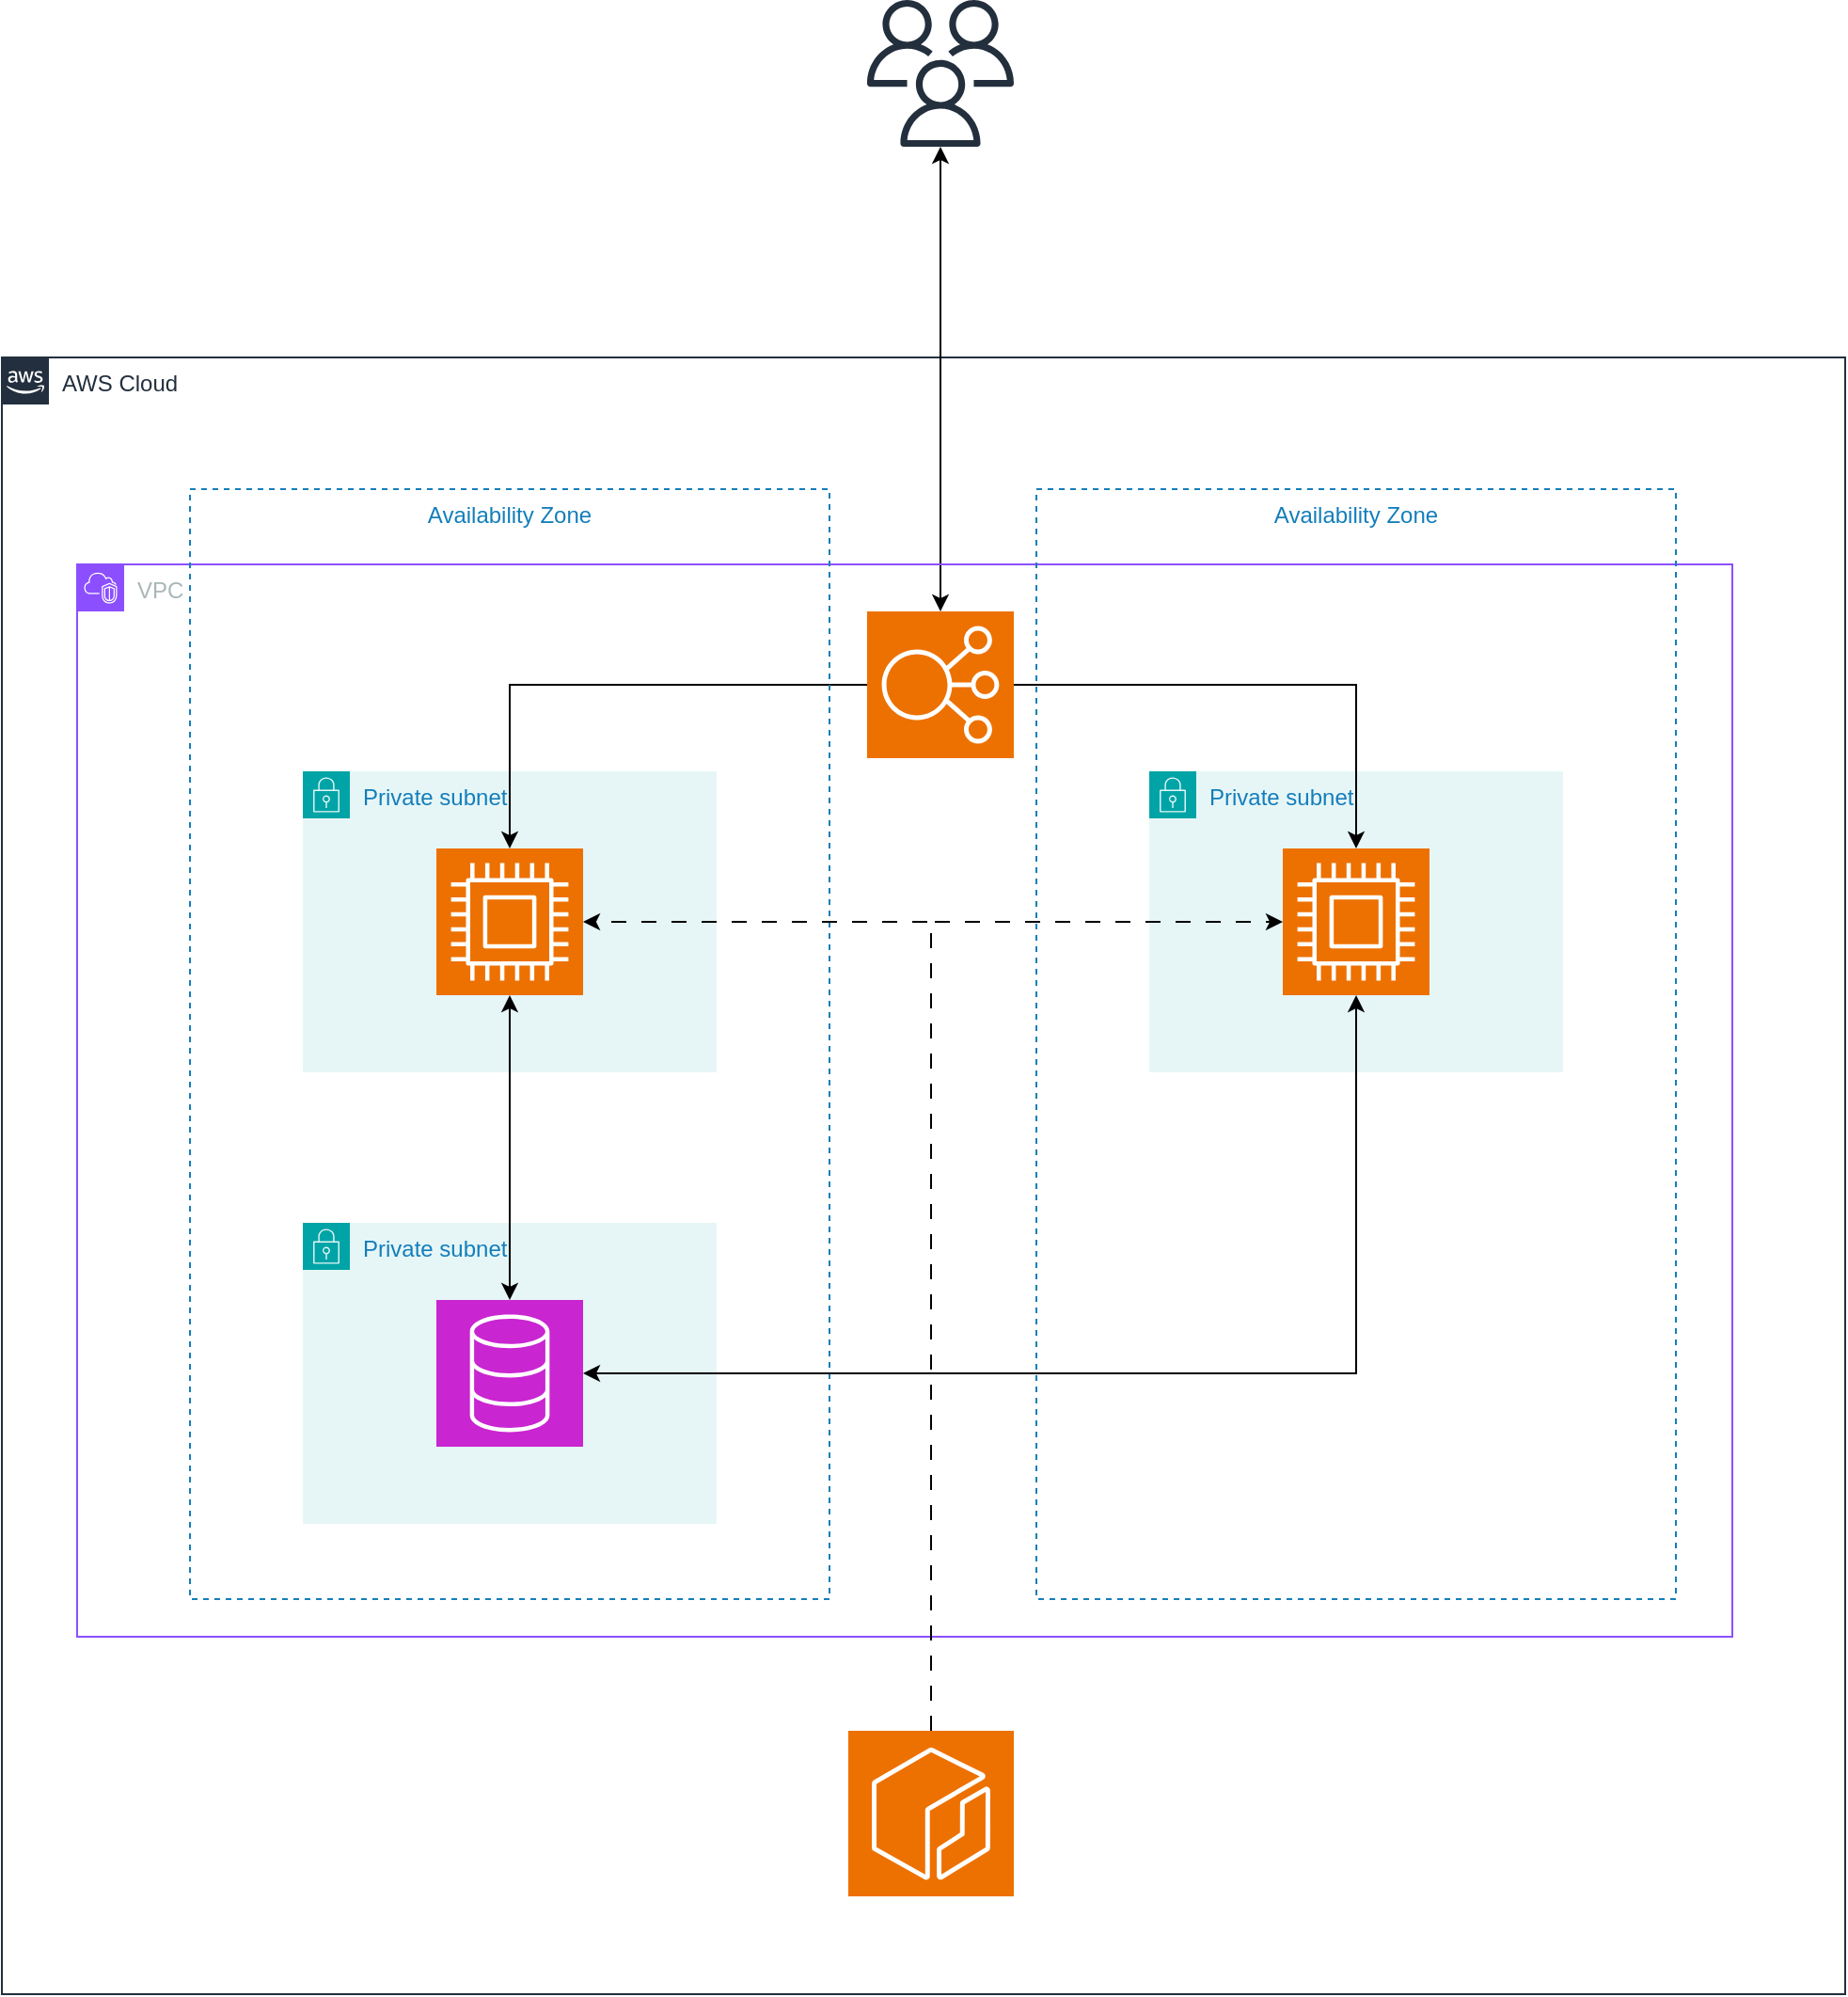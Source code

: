 <mxfile version="24.7.5">
  <diagram id="Ht1M8jgEwFfnCIfOTk4-" name="Page-1">
    <mxGraphModel dx="2206" dy="1209" grid="0" gridSize="10" guides="1" tooltips="1" connect="1" arrows="1" fold="1" page="0" pageScale="1" pageWidth="827" pageHeight="1169" math="0" shadow="0">
      <root>
        <mxCell id="0" />
        <mxCell id="1" parent="0" />
        <mxCell id="iNy0MGF9wHoUnFW01bu_-1" value="AWS Cloud" style="points=[[0,0],[0.25,0],[0.5,0],[0.75,0],[1,0],[1,0.25],[1,0.5],[1,0.75],[1,1],[0.75,1],[0.5,1],[0.25,1],[0,1],[0,0.75],[0,0.5],[0,0.25]];outlineConnect=0;gradientColor=none;html=1;whiteSpace=wrap;fontSize=12;fontStyle=0;container=0;pointerEvents=0;collapsible=0;recursiveResize=0;shape=mxgraph.aws4.group;grIcon=mxgraph.aws4.group_aws_cloud_alt;strokeColor=#232F3E;fillColor=none;verticalAlign=top;align=left;spacingLeft=30;fontColor=#232F3E;dashed=0;" parent="1" vertex="1">
          <mxGeometry x="330" y="450" width="980" height="870" as="geometry" />
        </mxCell>
        <mxCell id="iNy0MGF9wHoUnFW01bu_-25" style="edgeStyle=orthogonalEdgeStyle;rounded=0;orthogonalLoop=1;jettySize=auto;html=1;startArrow=classic;startFill=1;" parent="1" source="iNy0MGF9wHoUnFW01bu_-15" target="iNy0MGF9wHoUnFW01bu_-12" edge="1">
          <mxGeometry relative="1" as="geometry" />
        </mxCell>
        <mxCell id="iNy0MGF9wHoUnFW01bu_-15" value="" style="sketch=0;outlineConnect=0;fontColor=#232F3E;gradientColor=none;fillColor=#232F3D;strokeColor=none;dashed=0;verticalLabelPosition=bottom;verticalAlign=top;align=center;html=1;fontSize=12;fontStyle=0;aspect=fixed;pointerEvents=1;shape=mxgraph.aws4.users;" parent="1" vertex="1">
          <mxGeometry x="790" y="260" width="78" height="78" as="geometry" />
        </mxCell>
        <mxCell id="iNy0MGF9wHoUnFW01bu_-18" value="VPC" style="points=[[0,0],[0.25,0],[0.5,0],[0.75,0],[1,0],[1,0.25],[1,0.5],[1,0.75],[1,1],[0.75,1],[0.5,1],[0.25,1],[0,1],[0,0.75],[0,0.5],[0,0.25]];outlineConnect=0;gradientColor=none;html=1;whiteSpace=wrap;fontSize=12;fontStyle=0;container=1;pointerEvents=0;collapsible=0;recursiveResize=0;shape=mxgraph.aws4.group;grIcon=mxgraph.aws4.group_vpc2;strokeColor=#8C4FFF;fillColor=none;verticalAlign=top;align=left;spacingLeft=30;fontColor=#AAB7B8;dashed=0;" parent="1" vertex="1">
          <mxGeometry x="370" y="560" width="880" height="570" as="geometry" />
        </mxCell>
        <mxCell id="iNy0MGF9wHoUnFW01bu_-7" value="Private subnet" style="points=[[0,0],[0.25,0],[0.5,0],[0.75,0],[1,0],[1,0.25],[1,0.5],[1,0.75],[1,1],[0.75,1],[0.5,1],[0.25,1],[0,1],[0,0.75],[0,0.5],[0,0.25]];outlineConnect=0;gradientColor=none;html=1;whiteSpace=wrap;fontSize=12;fontStyle=0;container=1;pointerEvents=0;collapsible=0;recursiveResize=0;shape=mxgraph.aws4.group;grIcon=mxgraph.aws4.group_security_group;grStroke=0;strokeColor=#00A4A6;fillColor=#E6F6F7;verticalAlign=top;align=left;spacingLeft=30;fontColor=#147EBA;dashed=0;" parent="iNy0MGF9wHoUnFW01bu_-18" vertex="1">
          <mxGeometry x="120" y="350" width="220" height="160" as="geometry" />
        </mxCell>
        <mxCell id="iNy0MGF9wHoUnFW01bu_-10" value="" style="sketch=0;points=[[0,0,0],[0.25,0,0],[0.5,0,0],[0.75,0,0],[1,0,0],[0,1,0],[0.25,1,0],[0.5,1,0],[0.75,1,0],[1,1,0],[0,0.25,0],[0,0.5,0],[0,0.75,0],[1,0.25,0],[1,0.5,0],[1,0.75,0]];outlineConnect=0;fontColor=#232F3E;fillColor=#C925D1;strokeColor=#ffffff;dashed=0;verticalLabelPosition=bottom;verticalAlign=top;align=center;html=1;fontSize=12;fontStyle=0;aspect=fixed;shape=mxgraph.aws4.resourceIcon;resIcon=mxgraph.aws4.database;" parent="iNy0MGF9wHoUnFW01bu_-7" vertex="1">
          <mxGeometry x="71" y="41" width="78" height="78" as="geometry" />
        </mxCell>
        <mxCell id="iNy0MGF9wHoUnFW01bu_-12" value="" style="sketch=0;points=[[0,0,0],[0.25,0,0],[0.5,0,0],[0.75,0,0],[1,0,0],[0,1,0],[0.25,1,0],[0.5,1,0],[0.75,1,0],[1,1,0],[0,0.25,0],[0,0.5,0],[0,0.75,0],[1,0.25,0],[1,0.5,0],[1,0.75,0]];outlineConnect=0;fontColor=#232F3E;fillColor=#ED7100;strokeColor=#ffffff;dashed=0;verticalLabelPosition=bottom;verticalAlign=top;align=center;html=1;fontSize=12;fontStyle=0;aspect=fixed;shape=mxgraph.aws4.resourceIcon;resIcon=mxgraph.aws4.elastic_load_balancing;" parent="iNy0MGF9wHoUnFW01bu_-18" vertex="1">
          <mxGeometry x="420" y="25" width="78" height="78" as="geometry" />
        </mxCell>
        <mxCell id="iNy0MGF9wHoUnFW01bu_-5" value="Private subnet" style="points=[[0,0],[0.25,0],[0.5,0],[0.75,0],[1,0],[1,0.25],[1,0.5],[1,0.75],[1,1],[0.75,1],[0.5,1],[0.25,1],[0,1],[0,0.75],[0,0.5],[0,0.25]];outlineConnect=0;gradientColor=none;html=1;whiteSpace=wrap;fontSize=12;fontStyle=0;container=1;pointerEvents=0;collapsible=0;recursiveResize=0;shape=mxgraph.aws4.group;grIcon=mxgraph.aws4.group_security_group;grStroke=0;strokeColor=#00A4A6;fillColor=#E6F6F7;verticalAlign=top;align=left;spacingLeft=30;fontColor=#147EBA;dashed=0;" parent="iNy0MGF9wHoUnFW01bu_-18" vertex="1">
          <mxGeometry x="120" y="110" width="220" height="160" as="geometry" />
        </mxCell>
        <mxCell id="iNy0MGF9wHoUnFW01bu_-8" value="" style="sketch=0;points=[[0,0,0],[0.25,0,0],[0.5,0,0],[0.75,0,0],[1,0,0],[0,1,0],[0.25,1,0],[0.5,1,0],[0.75,1,0],[1,1,0],[0,0.25,0],[0,0.5,0],[0,0.75,0],[1,0.25,0],[1,0.5,0],[1,0.75,0]];outlineConnect=0;fontColor=#232F3E;fillColor=#ED7100;strokeColor=#ffffff;dashed=0;verticalLabelPosition=bottom;verticalAlign=top;align=center;html=1;fontSize=12;fontStyle=0;aspect=fixed;shape=mxgraph.aws4.resourceIcon;resIcon=mxgraph.aws4.compute;" parent="iNy0MGF9wHoUnFW01bu_-5" vertex="1">
          <mxGeometry x="71" y="41" width="78" height="78" as="geometry" />
        </mxCell>
        <mxCell id="iNy0MGF9wHoUnFW01bu_-23" style="edgeStyle=orthogonalEdgeStyle;rounded=0;orthogonalLoop=1;jettySize=auto;html=1;entryX=0.5;entryY=0;entryDx=0;entryDy=0;entryPerimeter=0;" parent="iNy0MGF9wHoUnFW01bu_-18" source="iNy0MGF9wHoUnFW01bu_-12" target="iNy0MGF9wHoUnFW01bu_-8" edge="1">
          <mxGeometry relative="1" as="geometry" />
        </mxCell>
        <mxCell id="iNy0MGF9wHoUnFW01bu_-24" style="edgeStyle=orthogonalEdgeStyle;rounded=0;orthogonalLoop=1;jettySize=auto;html=1;entryX=0.5;entryY=0;entryDx=0;entryDy=0;entryPerimeter=0;endArrow=classic;endFill=1;startArrow=classic;startFill=1;" parent="iNy0MGF9wHoUnFW01bu_-18" source="iNy0MGF9wHoUnFW01bu_-8" target="iNy0MGF9wHoUnFW01bu_-10" edge="1">
          <mxGeometry relative="1" as="geometry" />
        </mxCell>
        <mxCell id="1wUrCGrNT8SyMaHIqMfM-1" value="Availability Zone" style="fillColor=none;strokeColor=#147EBA;dashed=1;verticalAlign=top;fontStyle=0;fontColor=#147EBA;whiteSpace=wrap;html=1;" parent="1" vertex="1">
          <mxGeometry x="880" y="520" width="340" height="590" as="geometry" />
        </mxCell>
        <mxCell id="1wUrCGrNT8SyMaHIqMfM-7" value="Private subnet" style="points=[[0,0],[0.25,0],[0.5,0],[0.75,0],[1,0],[1,0.25],[1,0.5],[1,0.75],[1,1],[0.75,1],[0.5,1],[0.25,1],[0,1],[0,0.75],[0,0.5],[0,0.25]];outlineConnect=0;gradientColor=none;html=1;whiteSpace=wrap;fontSize=12;fontStyle=0;container=1;pointerEvents=0;collapsible=0;recursiveResize=0;shape=mxgraph.aws4.group;grIcon=mxgraph.aws4.group_security_group;grStroke=0;strokeColor=#00A4A6;fillColor=#E6F6F7;verticalAlign=top;align=left;spacingLeft=30;fontColor=#147EBA;dashed=0;" parent="1" vertex="1">
          <mxGeometry x="940" y="670" width="220" height="160" as="geometry" />
        </mxCell>
        <mxCell id="1wUrCGrNT8SyMaHIqMfM-8" value="" style="sketch=0;points=[[0,0,0],[0.25,0,0],[0.5,0,0],[0.75,0,0],[1,0,0],[0,1,0],[0.25,1,0],[0.5,1,0],[0.75,1,0],[1,1,0],[0,0.25,0],[0,0.5,0],[0,0.75,0],[1,0.25,0],[1,0.5,0],[1,0.75,0]];outlineConnect=0;fontColor=#232F3E;fillColor=#ED7100;strokeColor=#ffffff;dashed=0;verticalLabelPosition=bottom;verticalAlign=top;align=center;html=1;fontSize=12;fontStyle=0;aspect=fixed;shape=mxgraph.aws4.resourceIcon;resIcon=mxgraph.aws4.compute;" parent="1wUrCGrNT8SyMaHIqMfM-7" vertex="1">
          <mxGeometry x="71" y="41" width="78" height="78" as="geometry" />
        </mxCell>
        <mxCell id="iNy0MGF9wHoUnFW01bu_-4" value="Availability Zone" style="fillColor=none;strokeColor=#147EBA;dashed=1;verticalAlign=top;fontStyle=0;fontColor=#147EBA;whiteSpace=wrap;html=1;" parent="1" vertex="1">
          <mxGeometry x="430" y="520" width="340" height="590" as="geometry" />
        </mxCell>
        <mxCell id="1wUrCGrNT8SyMaHIqMfM-9" style="edgeStyle=orthogonalEdgeStyle;rounded=0;orthogonalLoop=1;jettySize=auto;html=1;entryX=1;entryY=0.5;entryDx=0;entryDy=0;entryPerimeter=0;exitX=0.5;exitY=1;exitDx=0;exitDy=0;exitPerimeter=0;startArrow=classic;startFill=1;" parent="1" source="1wUrCGrNT8SyMaHIqMfM-8" target="iNy0MGF9wHoUnFW01bu_-10" edge="1">
          <mxGeometry relative="1" as="geometry" />
        </mxCell>
        <mxCell id="1wUrCGrNT8SyMaHIqMfM-10" value="" style="sketch=0;points=[[0,0,0],[0.25,0,0],[0.5,0,0],[0.75,0,0],[1,0,0],[0,1,0],[0.25,1,0],[0.5,1,0],[0.75,1,0],[1,1,0],[0,0.25,0],[0,0.5,0],[0,0.75,0],[1,0.25,0],[1,0.5,0],[1,0.75,0]];outlineConnect=0;fontColor=#232F3E;fillColor=#ED7100;strokeColor=#ffffff;dashed=0;verticalLabelPosition=bottom;verticalAlign=top;align=center;html=1;fontSize=12;fontStyle=0;aspect=fixed;shape=mxgraph.aws4.resourceIcon;resIcon=mxgraph.aws4.ecr;" parent="1" vertex="1">
          <mxGeometry x="780" y="1180" width="88" height="88" as="geometry" />
        </mxCell>
        <mxCell id="1wUrCGrNT8SyMaHIqMfM-12" style="edgeStyle=orthogonalEdgeStyle;rounded=0;orthogonalLoop=1;jettySize=auto;html=1;entryX=0;entryY=0.5;entryDx=0;entryDy=0;entryPerimeter=0;exitX=0.5;exitY=0;exitDx=0;exitDy=0;exitPerimeter=0;dashed=1;dashPattern=8 8;" parent="1" source="1wUrCGrNT8SyMaHIqMfM-10" target="1wUrCGrNT8SyMaHIqMfM-8" edge="1">
          <mxGeometry relative="1" as="geometry" />
        </mxCell>
        <mxCell id="1wUrCGrNT8SyMaHIqMfM-14" style="edgeStyle=orthogonalEdgeStyle;rounded=0;orthogonalLoop=1;jettySize=auto;html=1;entryX=1;entryY=0.5;entryDx=0;entryDy=0;entryPerimeter=0;exitX=0.5;exitY=0;exitDx=0;exitDy=0;exitPerimeter=0;dashed=1;dashPattern=8 8;" parent="1" source="1wUrCGrNT8SyMaHIqMfM-10" target="iNy0MGF9wHoUnFW01bu_-8" edge="1">
          <mxGeometry relative="1" as="geometry" />
        </mxCell>
        <mxCell id="1wUrCGrNT8SyMaHIqMfM-15" style="edgeStyle=orthogonalEdgeStyle;rounded=0;orthogonalLoop=1;jettySize=auto;html=1;entryX=0.5;entryY=0;entryDx=0;entryDy=0;entryPerimeter=0;" parent="1" source="iNy0MGF9wHoUnFW01bu_-12" target="1wUrCGrNT8SyMaHIqMfM-8" edge="1">
          <mxGeometry relative="1" as="geometry" />
        </mxCell>
      </root>
    </mxGraphModel>
  </diagram>
</mxfile>
